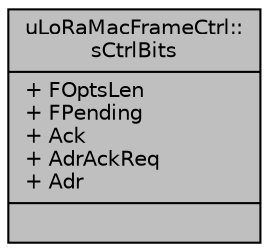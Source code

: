 digraph "uLoRaMacFrameCtrl::sCtrlBits"
{
  edge [fontname="Helvetica",fontsize="10",labelfontname="Helvetica",labelfontsize="10"];
  node [fontname="Helvetica",fontsize="10",shape=record];
  Node1 [label="{uLoRaMacFrameCtrl::\lsCtrlBits\n|+ FOptsLen\l+ FPending\l+ Ack\l+ AdrAckReq\l+ Adr\l|}",height=0.2,width=0.4,color="black", fillcolor="grey75", style="filled", fontcolor="black"];
}
